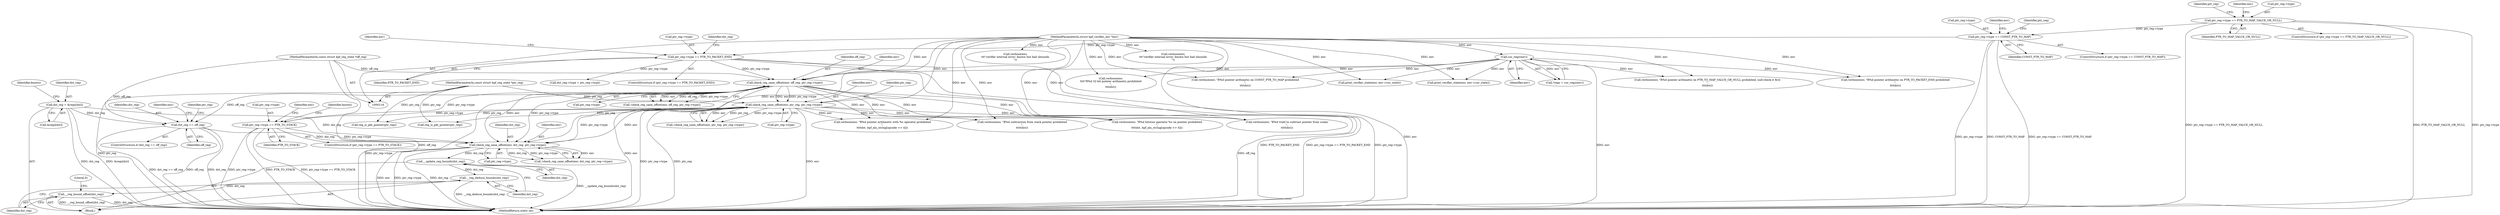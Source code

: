 digraph "0_linux_bb7f0f989ca7de1153bd128a40a71709e339fa03@API" {
"1000789" [label="(Call,__update_reg_bounds(dst_reg))"];
"1000780" [label="(Call,check_reg_sane_offset(env, dst_reg, ptr_reg->type))"];
"1000341" [label="(Call,check_reg_sane_offset(env, ptr_reg, ptr_reg->type))"];
"1000334" [label="(Call,check_reg_sane_offset(env, off_reg, ptr_reg->type))"];
"1000125" [label="(Call,cur_regs(env))"];
"1000117" [label="(MethodParameterIn,struct bpf_verifier_env *env)"];
"1000120" [label="(MethodParameterIn,const struct bpf_reg_state *off_reg)"];
"1000299" [label="(Call,ptr_reg->type == PTR_TO_PACKET_END)"];
"1000280" [label="(Call,ptr_reg->type == CONST_PTR_TO_MAP)"];
"1000261" [label="(Call,ptr_reg->type == PTR_TO_MAP_VALUE_OR_NULL)"];
"1000119" [label="(MethodParameterIn,const struct bpf_reg_state *ptr_reg)"];
"1000529" [label="(Call,dst_reg == off_reg)"];
"1000196" [label="(Call,dst_reg = &regs[dst])"];
"1000546" [label="(Call,ptr_reg->type == PTR_TO_STACK)"];
"1000791" [label="(Call,__reg_deduce_bounds(dst_reg))"];
"1000793" [label="(Call,__reg_bound_offset(dst_reg))"];
"1000120" [label="(MethodParameterIn,const struct bpf_reg_state *off_reg)"];
"1000234" [label="(Call,verbose(env,\n\t\t\t\"verifier internal error: known but bad ubounds\n\"))"];
"1000791" [label="(Call,__reg_deduce_bounds(dst_reg))"];
"1000261" [label="(Call,ptr_reg->type == PTR_TO_MAP_VALUE_OR_NULL)"];
"1000265" [label="(Identifier,PTR_TO_MAP_VALUE_OR_NULL)"];
"1000308" [label="(Identifier,env)"];
"1000289" [label="(Identifier,env)"];
"1000121" [label="(Block,)"];
"1000126" [label="(Identifier,env)"];
"1000253" [label="(Call,verbose(env,\n\t\t\t\t\"R%d 32-bit pointer arithmetic prohibited\n\",\n\t\t\t\tdst))"];
"1000794" [label="(Identifier,dst_reg)"];
"1000291" [label="(Call,verbose(env, \"R%d pointer arithmetic on CONST_PTR_TO_MAP prohibited\n\",\n\t\t\t\tdst))"];
"1000303" [label="(Identifier,PTR_TO_PACKET_END)"];
"1000536" [label="(Identifier,env)"];
"1000198" [label="(Call,&regs[dst])"];
"1000317" [label="(Call,dst_reg->type = ptr_reg->type)"];
"1000197" [label="(Identifier,dst_reg)"];
"1000550" [label="(Identifier,PTR_TO_STACK)"];
"1000779" [label="(Call,!check_reg_sane_offset(env, dst_reg, ptr_reg->type))"];
"1000796" [label="(Literal,0)"];
"1000229" [label="(Call,print_verifier_state(env, env->cur_state))"];
"1000340" [label="(Call,!check_reg_sane_offset(env, ptr_reg, ptr_reg->type))"];
"1000782" [label="(Identifier,dst_reg)"];
"1000555" [label="(Identifier,env)"];
"1000766" [label="(Call,verbose(env, \"R%d pointer arithmetic with %s operator prohibited\n\",\n\t\t\t\tdst, bpf_alu_string[opcode >> 4]))"];
"1000780" [label="(Call,check_reg_sane_offset(env, dst_reg, ptr_reg->type))"];
"1000342" [label="(Identifier,env)"];
"1000119" [label="(MethodParameterIn,const struct bpf_reg_state *ptr_reg)"];
"1000210" [label="(Call,print_verifier_state(env, env->cur_state))"];
"1000783" [label="(Call,ptr_reg->type)"];
"1000300" [label="(Call,ptr_reg->type)"];
"1000282" [label="(Identifier,ptr_reg)"];
"1000510" [label="(Call,reg_is_pkt_pointer(ptr_reg))"];
"1000548" [label="(Identifier,ptr_reg)"];
"1000529" [label="(Call,dst_reg == off_reg)"];
"1000125" [label="(Call,cur_regs(env))"];
"1000270" [label="(Identifier,env)"];
"1000566" [label="(Identifier,known)"];
"1000272" [label="(Call,verbose(env, \"R%d pointer arithmetic on PTR_TO_MAP_VALUE_OR_NULL prohibited, null-check it first\n\",\n\t\t\t\tdst))"];
"1000557" [label="(Call,verbose(env, \"R%d subtraction from stack pointer prohibited\n\",\n\t\t\t\t\tdst))"];
"1000284" [label="(Identifier,CONST_PTR_TO_MAP)"];
"1000262" [label="(Call,ptr_reg->type)"];
"1000335" [label="(Identifier,env)"];
"1000343" [label="(Identifier,ptr_reg)"];
"1000336" [label="(Identifier,off_reg)"];
"1000528" [label="(ControlStructure,if (dst_reg == off_reg))"];
"1000531" [label="(Identifier,off_reg)"];
"1000310" [label="(Call,verbose(env, \"R%d pointer arithmetic on PTR_TO_PACKET_END prohibited\n\",\n\t\t\t\tdst))"];
"1000260" [label="(ControlStructure,if (ptr_reg->type == PTR_TO_MAP_VALUE_OR_NULL))"];
"1000797" [label="(MethodReturn,static int)"];
"1000789" [label="(Call,__update_reg_bounds(dst_reg))"];
"1000337" [label="(Call,ptr_reg->type)"];
"1000793" [label="(Call,__reg_bound_offset(dst_reg))"];
"1000546" [label="(Call,ptr_reg->type == PTR_TO_STACK)"];
"1000547" [label="(Call,ptr_reg->type)"];
"1000341" [label="(Call,check_reg_sane_offset(env, ptr_reg, ptr_reg->type))"];
"1000123" [label="(Call,*regs = cur_regs(env))"];
"1000319" [label="(Identifier,dst_reg)"];
"1000719" [label="(Call,reg_is_pkt_pointer(ptr_reg))"];
"1000301" [label="(Identifier,ptr_reg)"];
"1000792" [label="(Identifier,dst_reg)"];
"1000299" [label="(Call,ptr_reg->type == PTR_TO_PACKET_END)"];
"1000748" [label="(Call,verbose(env, \"R%d bitwise operator %s on pointer prohibited\n\",\n\t\t\t\tdst, bpf_alu_string[opcode >> 4]))"];
"1000333" [label="(Call,!check_reg_sane_offset(env, off_reg, ptr_reg->type))"];
"1000298" [label="(ControlStructure,if (ptr_reg->type == PTR_TO_PACKET_END))"];
"1000279" [label="(ControlStructure,if (ptr_reg->type == CONST_PTR_TO_MAP))"];
"1000545" [label="(ControlStructure,if (ptr_reg->type == PTR_TO_STACK))"];
"1000538" [label="(Call,verbose(env, \"R%d tried to subtract pointer from scalar\n\",\n\t\t\t\t\tdst))"];
"1000344" [label="(Call,ptr_reg->type)"];
"1000215" [label="(Call,verbose(env,\n\t\t\t\"verifier internal error: known but bad sbounds\n\"))"];
"1000530" [label="(Identifier,dst_reg)"];
"1000205" [label="(Identifier,known)"];
"1000280" [label="(Call,ptr_reg->type == CONST_PTR_TO_MAP)"];
"1000781" [label="(Identifier,env)"];
"1000790" [label="(Identifier,dst_reg)"];
"1000117" [label="(MethodParameterIn,struct bpf_verifier_env *env)"];
"1000196" [label="(Call,dst_reg = &regs[dst])"];
"1000281" [label="(Call,ptr_reg->type)"];
"1000334" [label="(Call,check_reg_sane_offset(env, off_reg, ptr_reg->type))"];
"1000789" -> "1000121"  [label="AST: "];
"1000789" -> "1000790"  [label="CFG: "];
"1000790" -> "1000789"  [label="AST: "];
"1000792" -> "1000789"  [label="CFG: "];
"1000789" -> "1000797"  [label="DDG: __update_reg_bounds(dst_reg)"];
"1000780" -> "1000789"  [label="DDG: dst_reg"];
"1000789" -> "1000791"  [label="DDG: dst_reg"];
"1000780" -> "1000779"  [label="AST: "];
"1000780" -> "1000783"  [label="CFG: "];
"1000781" -> "1000780"  [label="AST: "];
"1000782" -> "1000780"  [label="AST: "];
"1000783" -> "1000780"  [label="AST: "];
"1000779" -> "1000780"  [label="CFG: "];
"1000780" -> "1000797"  [label="DDG: env"];
"1000780" -> "1000797"  [label="DDG: ptr_reg->type"];
"1000780" -> "1000797"  [label="DDG: dst_reg"];
"1000780" -> "1000779"  [label="DDG: env"];
"1000780" -> "1000779"  [label="DDG: dst_reg"];
"1000780" -> "1000779"  [label="DDG: ptr_reg->type"];
"1000341" -> "1000780"  [label="DDG: env"];
"1000341" -> "1000780"  [label="DDG: ptr_reg->type"];
"1000334" -> "1000780"  [label="DDG: env"];
"1000334" -> "1000780"  [label="DDG: ptr_reg->type"];
"1000117" -> "1000780"  [label="DDG: env"];
"1000529" -> "1000780"  [label="DDG: dst_reg"];
"1000196" -> "1000780"  [label="DDG: dst_reg"];
"1000546" -> "1000780"  [label="DDG: ptr_reg->type"];
"1000341" -> "1000340"  [label="AST: "];
"1000341" -> "1000344"  [label="CFG: "];
"1000342" -> "1000341"  [label="AST: "];
"1000343" -> "1000341"  [label="AST: "];
"1000344" -> "1000341"  [label="AST: "];
"1000340" -> "1000341"  [label="CFG: "];
"1000341" -> "1000797"  [label="DDG: ptr_reg->type"];
"1000341" -> "1000797"  [label="DDG: ptr_reg"];
"1000341" -> "1000797"  [label="DDG: env"];
"1000341" -> "1000340"  [label="DDG: env"];
"1000341" -> "1000340"  [label="DDG: ptr_reg"];
"1000341" -> "1000340"  [label="DDG: ptr_reg->type"];
"1000334" -> "1000341"  [label="DDG: env"];
"1000334" -> "1000341"  [label="DDG: ptr_reg->type"];
"1000117" -> "1000341"  [label="DDG: env"];
"1000119" -> "1000341"  [label="DDG: ptr_reg"];
"1000341" -> "1000510"  [label="DDG: ptr_reg"];
"1000341" -> "1000538"  [label="DDG: env"];
"1000341" -> "1000546"  [label="DDG: ptr_reg->type"];
"1000341" -> "1000557"  [label="DDG: env"];
"1000341" -> "1000719"  [label="DDG: ptr_reg"];
"1000341" -> "1000748"  [label="DDG: env"];
"1000341" -> "1000766"  [label="DDG: env"];
"1000334" -> "1000333"  [label="AST: "];
"1000334" -> "1000337"  [label="CFG: "];
"1000335" -> "1000334"  [label="AST: "];
"1000336" -> "1000334"  [label="AST: "];
"1000337" -> "1000334"  [label="AST: "];
"1000333" -> "1000334"  [label="CFG: "];
"1000334" -> "1000797"  [label="DDG: off_reg"];
"1000334" -> "1000797"  [label="DDG: ptr_reg->type"];
"1000334" -> "1000797"  [label="DDG: env"];
"1000334" -> "1000333"  [label="DDG: env"];
"1000334" -> "1000333"  [label="DDG: off_reg"];
"1000334" -> "1000333"  [label="DDG: ptr_reg->type"];
"1000125" -> "1000334"  [label="DDG: env"];
"1000117" -> "1000334"  [label="DDG: env"];
"1000120" -> "1000334"  [label="DDG: off_reg"];
"1000299" -> "1000334"  [label="DDG: ptr_reg->type"];
"1000334" -> "1000529"  [label="DDG: off_reg"];
"1000334" -> "1000538"  [label="DDG: env"];
"1000334" -> "1000546"  [label="DDG: ptr_reg->type"];
"1000334" -> "1000557"  [label="DDG: env"];
"1000334" -> "1000748"  [label="DDG: env"];
"1000334" -> "1000766"  [label="DDG: env"];
"1000125" -> "1000123"  [label="AST: "];
"1000125" -> "1000126"  [label="CFG: "];
"1000126" -> "1000125"  [label="AST: "];
"1000123" -> "1000125"  [label="CFG: "];
"1000125" -> "1000797"  [label="DDG: env"];
"1000125" -> "1000123"  [label="DDG: env"];
"1000117" -> "1000125"  [label="DDG: env"];
"1000125" -> "1000210"  [label="DDG: env"];
"1000125" -> "1000229"  [label="DDG: env"];
"1000125" -> "1000253"  [label="DDG: env"];
"1000125" -> "1000272"  [label="DDG: env"];
"1000125" -> "1000291"  [label="DDG: env"];
"1000125" -> "1000310"  [label="DDG: env"];
"1000117" -> "1000116"  [label="AST: "];
"1000117" -> "1000797"  [label="DDG: env"];
"1000117" -> "1000210"  [label="DDG: env"];
"1000117" -> "1000215"  [label="DDG: env"];
"1000117" -> "1000229"  [label="DDG: env"];
"1000117" -> "1000234"  [label="DDG: env"];
"1000117" -> "1000253"  [label="DDG: env"];
"1000117" -> "1000272"  [label="DDG: env"];
"1000117" -> "1000291"  [label="DDG: env"];
"1000117" -> "1000310"  [label="DDG: env"];
"1000117" -> "1000538"  [label="DDG: env"];
"1000117" -> "1000557"  [label="DDG: env"];
"1000117" -> "1000748"  [label="DDG: env"];
"1000117" -> "1000766"  [label="DDG: env"];
"1000120" -> "1000116"  [label="AST: "];
"1000120" -> "1000797"  [label="DDG: off_reg"];
"1000120" -> "1000529"  [label="DDG: off_reg"];
"1000299" -> "1000298"  [label="AST: "];
"1000299" -> "1000303"  [label="CFG: "];
"1000300" -> "1000299"  [label="AST: "];
"1000303" -> "1000299"  [label="AST: "];
"1000308" -> "1000299"  [label="CFG: "];
"1000319" -> "1000299"  [label="CFG: "];
"1000299" -> "1000797"  [label="DDG: PTR_TO_PACKET_END"];
"1000299" -> "1000797"  [label="DDG: ptr_reg->type == PTR_TO_PACKET_END"];
"1000299" -> "1000797"  [label="DDG: ptr_reg->type"];
"1000280" -> "1000299"  [label="DDG: ptr_reg->type"];
"1000299" -> "1000317"  [label="DDG: ptr_reg->type"];
"1000280" -> "1000279"  [label="AST: "];
"1000280" -> "1000284"  [label="CFG: "];
"1000281" -> "1000280"  [label="AST: "];
"1000284" -> "1000280"  [label="AST: "];
"1000289" -> "1000280"  [label="CFG: "];
"1000301" -> "1000280"  [label="CFG: "];
"1000280" -> "1000797"  [label="DDG: CONST_PTR_TO_MAP"];
"1000280" -> "1000797"  [label="DDG: ptr_reg->type == CONST_PTR_TO_MAP"];
"1000280" -> "1000797"  [label="DDG: ptr_reg->type"];
"1000261" -> "1000280"  [label="DDG: ptr_reg->type"];
"1000261" -> "1000260"  [label="AST: "];
"1000261" -> "1000265"  [label="CFG: "];
"1000262" -> "1000261"  [label="AST: "];
"1000265" -> "1000261"  [label="AST: "];
"1000270" -> "1000261"  [label="CFG: "];
"1000282" -> "1000261"  [label="CFG: "];
"1000261" -> "1000797"  [label="DDG: PTR_TO_MAP_VALUE_OR_NULL"];
"1000261" -> "1000797"  [label="DDG: ptr_reg->type"];
"1000261" -> "1000797"  [label="DDG: ptr_reg->type == PTR_TO_MAP_VALUE_OR_NULL"];
"1000119" -> "1000116"  [label="AST: "];
"1000119" -> "1000797"  [label="DDG: ptr_reg"];
"1000119" -> "1000510"  [label="DDG: ptr_reg"];
"1000119" -> "1000719"  [label="DDG: ptr_reg"];
"1000529" -> "1000528"  [label="AST: "];
"1000529" -> "1000531"  [label="CFG: "];
"1000530" -> "1000529"  [label="AST: "];
"1000531" -> "1000529"  [label="AST: "];
"1000536" -> "1000529"  [label="CFG: "];
"1000548" -> "1000529"  [label="CFG: "];
"1000529" -> "1000797"  [label="DDG: off_reg"];
"1000529" -> "1000797"  [label="DDG: dst_reg"];
"1000529" -> "1000797"  [label="DDG: dst_reg == off_reg"];
"1000196" -> "1000529"  [label="DDG: dst_reg"];
"1000196" -> "1000121"  [label="AST: "];
"1000196" -> "1000198"  [label="CFG: "];
"1000197" -> "1000196"  [label="AST: "];
"1000198" -> "1000196"  [label="AST: "];
"1000205" -> "1000196"  [label="CFG: "];
"1000196" -> "1000797"  [label="DDG: dst_reg"];
"1000196" -> "1000797"  [label="DDG: &regs[dst]"];
"1000546" -> "1000545"  [label="AST: "];
"1000546" -> "1000550"  [label="CFG: "];
"1000547" -> "1000546"  [label="AST: "];
"1000550" -> "1000546"  [label="AST: "];
"1000555" -> "1000546"  [label="CFG: "];
"1000566" -> "1000546"  [label="CFG: "];
"1000546" -> "1000797"  [label="DDG: PTR_TO_STACK"];
"1000546" -> "1000797"  [label="DDG: ptr_reg->type == PTR_TO_STACK"];
"1000546" -> "1000797"  [label="DDG: ptr_reg->type"];
"1000791" -> "1000121"  [label="AST: "];
"1000791" -> "1000792"  [label="CFG: "];
"1000792" -> "1000791"  [label="AST: "];
"1000794" -> "1000791"  [label="CFG: "];
"1000791" -> "1000797"  [label="DDG: __reg_deduce_bounds(dst_reg)"];
"1000791" -> "1000793"  [label="DDG: dst_reg"];
"1000793" -> "1000121"  [label="AST: "];
"1000793" -> "1000794"  [label="CFG: "];
"1000794" -> "1000793"  [label="AST: "];
"1000796" -> "1000793"  [label="CFG: "];
"1000793" -> "1000797"  [label="DDG: __reg_bound_offset(dst_reg)"];
"1000793" -> "1000797"  [label="DDG: dst_reg"];
}
